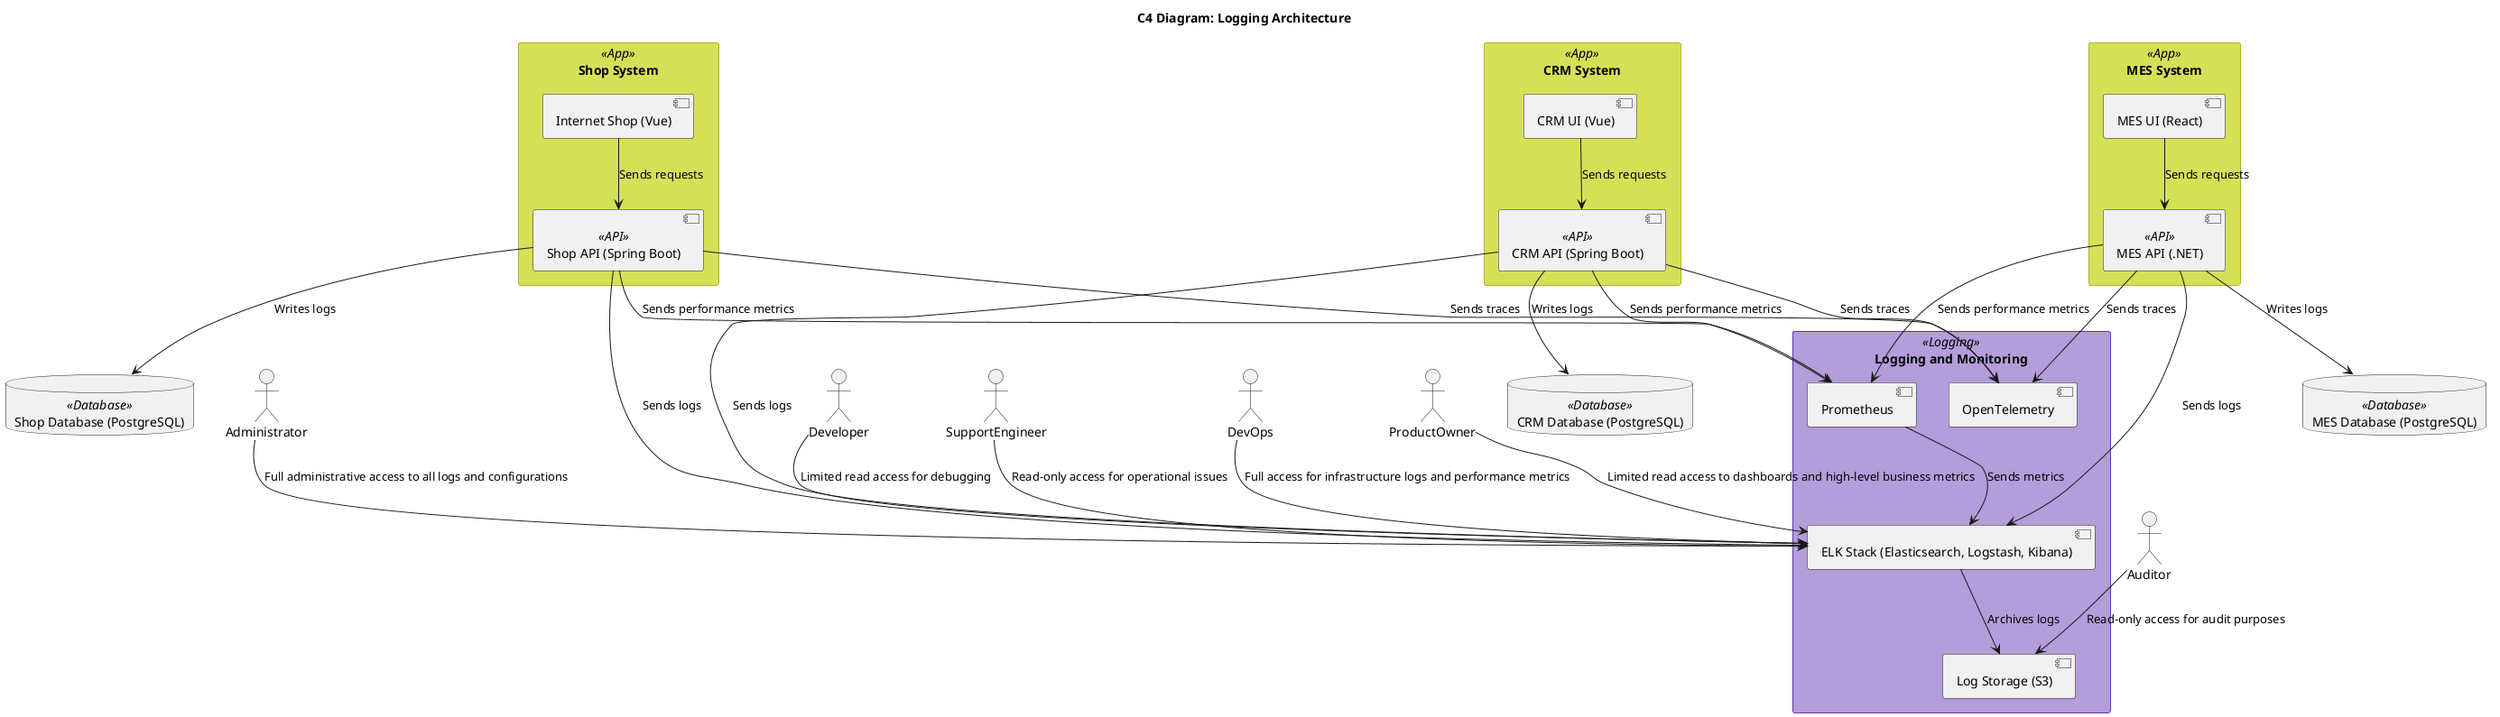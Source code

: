 @startuml
skinparam rectangle {
  BackgroundColor<<App>> #D4E157
  BorderColor<<App>> #AFB42B
  BackgroundColor<<API>> #4FC3F7
  BorderColor<<API>> #0288D1
  BackgroundColor<<Service>> #FFAB91
  BorderColor<<Service>> #D84315
  BackgroundColor<<Logging>> #B39DDB
  BorderColor<<Logging>> #5E35B1
  BackgroundColor<<Database>> #FFF176
  BorderColor<<Database>> #FBC02D
}

title C4 Diagram: Logging Architecture

actor Developer as Dev
actor SupportEngineer as Support
actor Auditor as Auditor
actor DevOps as DevOps
actor ProductOwner as PO
actor Administrator as Admin

rectangle "Shop System" <<App>> {
  [Internet Shop (Vue)] as ShopUI
  [Shop API (Spring Boot)] as ShopAPI <<API>>
}

rectangle "CRM System" <<App>> {
  [CRM UI (Vue)] as CRMUI
  [CRM API (Spring Boot)] as CRMAPI <<API>>
}

rectangle "MES System" <<App>> {
  [MES UI (React)] as MESUI
  [MES API (.NET)] as MESAPI <<API>>
}

rectangle "Logging and Monitoring" <<Logging>> {
  [ELK Stack (Elasticsearch, Logstash, Kibana)] as ELK
  [Prometheus] as Prometheus
  [OpenTelemetry] as OpenTelemetry
  [Log Storage (S3)] as S3Storage
}

database "Shop Database (PostgreSQL)" as ShopDB <<Database>>
database "CRM Database (PostgreSQL)" as CRMDB <<Database>>
database "MES Database (PostgreSQL)" as MESDB <<Database>>

ShopUI --> ShopAPI : Sends requests
CRMUI --> CRMAPI : Sends requests
MESUI --> MESAPI : Sends requests

ShopAPI --> ShopDB : Writes logs
CRMAPI --> CRMDB : Writes logs
MESAPI --> MESDB : Writes logs

ShopAPI --> ELK : Sends logs
CRMAPI --> ELK : Sends logs
MESAPI --> ELK : Sends logs

ShopAPI --> OpenTelemetry : Sends traces
CRMAPI --> OpenTelemetry : Sends traces
MESAPI --> OpenTelemetry : Sends traces

ELK --> S3Storage : Archives logs

Prometheus --> ELK : Sends metrics
ShopAPI --> Prometheus : Sends performance metrics
CRMAPI --> Prometheus : Sends performance metrics
MESAPI --> Prometheus : Sends performance metrics

Dev --> ELK : Limited read access for debugging
Support --> ELK : Read-only access for operational issues
Admin --> ELK : Full administrative access to all logs and configurations
Auditor --> S3Storage : Read-only access for audit purposes
DevOps --> ELK : Full access for infrastructure logs and performance metrics
PO --> ELK : Limited read access to dashboards and high-level business metrics
@enduml